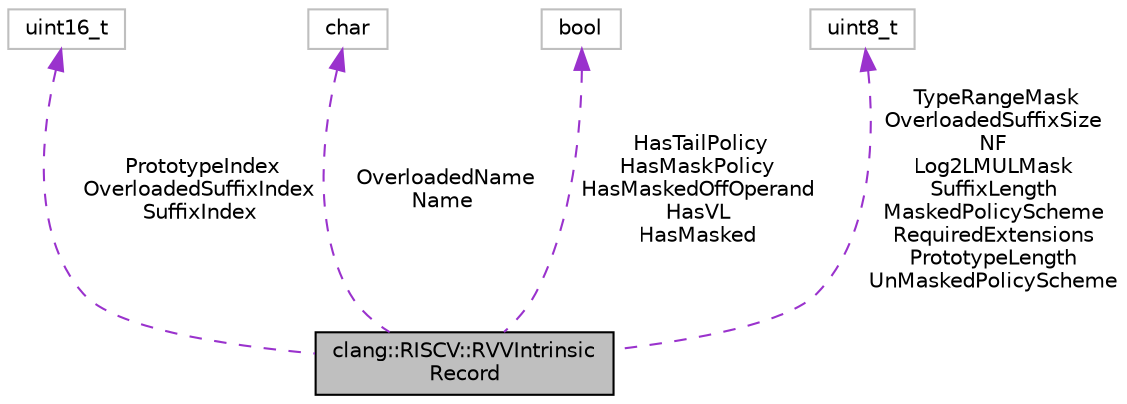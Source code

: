 digraph "clang::RISCV::RVVIntrinsicRecord"
{
 // LATEX_PDF_SIZE
  bgcolor="transparent";
  edge [fontname="Helvetica",fontsize="10",labelfontname="Helvetica",labelfontsize="10"];
  node [fontname="Helvetica",fontsize="10",shape=record];
  Node1 [label="clang::RISCV::RVVIntrinsic\lRecord",height=0.2,width=0.4,color="black", fillcolor="grey75", style="filled", fontcolor="black",tooltip=" "];
  Node2 -> Node1 [dir="back",color="darkorchid3",fontsize="10",style="dashed",label=" PrototypeIndex\nOverloadedSuffixIndex\nSuffixIndex" ,fontname="Helvetica"];
  Node2 [label="uint16_t",height=0.2,width=0.4,color="grey75",tooltip=" "];
  Node3 -> Node1 [dir="back",color="darkorchid3",fontsize="10",style="dashed",label=" OverloadedName\nName" ,fontname="Helvetica"];
  Node3 [label="char",height=0.2,width=0.4,color="grey75",tooltip=" "];
  Node4 -> Node1 [dir="back",color="darkorchid3",fontsize="10",style="dashed",label=" HasTailPolicy\nHasMaskPolicy\nHasMaskedOffOperand\nHasVL\nHasMasked" ,fontname="Helvetica"];
  Node4 [label="bool",height=0.2,width=0.4,color="grey75",tooltip=" "];
  Node5 -> Node1 [dir="back",color="darkorchid3",fontsize="10",style="dashed",label=" TypeRangeMask\nOverloadedSuffixSize\nNF\nLog2LMULMask\nSuffixLength\nMaskedPolicyScheme\nRequiredExtensions\nPrototypeLength\nUnMaskedPolicyScheme" ,fontname="Helvetica"];
  Node5 [label="uint8_t",height=0.2,width=0.4,color="grey75",tooltip=" "];
}
